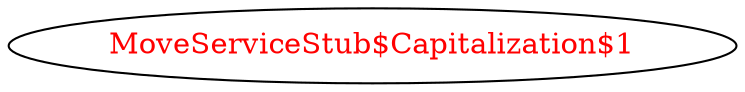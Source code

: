 digraph dependencyGraph {
 concentrate=true;
 ranksep="2.0";
 rankdir="LR"; 
 splines="ortho";
"MoveServiceStub$Capitalization$1" [fontcolor="red"];
}
